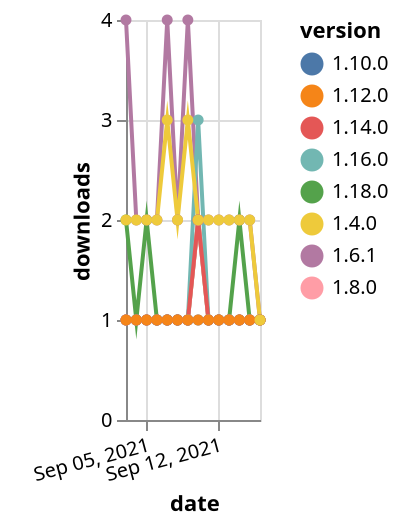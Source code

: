 {"$schema": "https://vega.github.io/schema/vega-lite/v5.json", "description": "A simple bar chart with embedded data.", "data": {"values": [{"date": "2021-09-03", "total": 122, "delta": 2, "version": "1.18.0"}, {"date": "2021-09-04", "total": 123, "delta": 1, "version": "1.18.0"}, {"date": "2021-09-05", "total": 125, "delta": 2, "version": "1.18.0"}, {"date": "2021-09-06", "total": 126, "delta": 1, "version": "1.18.0"}, {"date": "2021-09-07", "total": 127, "delta": 1, "version": "1.18.0"}, {"date": "2021-09-08", "total": 128, "delta": 1, "version": "1.18.0"}, {"date": "2021-09-09", "total": 129, "delta": 1, "version": "1.18.0"}, {"date": "2021-09-10", "total": 131, "delta": 2, "version": "1.18.0"}, {"date": "2021-09-11", "total": 132, "delta": 1, "version": "1.18.0"}, {"date": "2021-09-12", "total": 133, "delta": 1, "version": "1.18.0"}, {"date": "2021-09-13", "total": 134, "delta": 1, "version": "1.18.0"}, {"date": "2021-09-14", "total": 136, "delta": 2, "version": "1.18.0"}, {"date": "2021-09-15", "total": 137, "delta": 1, "version": "1.18.0"}, {"date": "2021-09-16", "total": 138, "delta": 1, "version": "1.18.0"}, {"date": "2021-09-03", "total": 2492, "delta": 4, "version": "1.6.1"}, {"date": "2021-09-04", "total": 2494, "delta": 2, "version": "1.6.1"}, {"date": "2021-09-05", "total": 2496, "delta": 2, "version": "1.6.1"}, {"date": "2021-09-06", "total": 2498, "delta": 2, "version": "1.6.1"}, {"date": "2021-09-07", "total": 2502, "delta": 4, "version": "1.6.1"}, {"date": "2021-09-08", "total": 2504, "delta": 2, "version": "1.6.1"}, {"date": "2021-09-09", "total": 2508, "delta": 4, "version": "1.6.1"}, {"date": "2021-09-10", "total": 2510, "delta": 2, "version": "1.6.1"}, {"date": "2021-09-11", "total": 2512, "delta": 2, "version": "1.6.1"}, {"date": "2021-09-12", "total": 2514, "delta": 2, "version": "1.6.1"}, {"date": "2021-09-13", "total": 2516, "delta": 2, "version": "1.6.1"}, {"date": "2021-09-14", "total": 2518, "delta": 2, "version": "1.6.1"}, {"date": "2021-09-15", "total": 2520, "delta": 2, "version": "1.6.1"}, {"date": "2021-09-16", "total": 2521, "delta": 1, "version": "1.6.1"}, {"date": "2021-09-03", "total": 260, "delta": 1, "version": "1.8.0"}, {"date": "2021-09-04", "total": 261, "delta": 1, "version": "1.8.0"}, {"date": "2021-09-05", "total": 262, "delta": 1, "version": "1.8.0"}, {"date": "2021-09-06", "total": 263, "delta": 1, "version": "1.8.0"}, {"date": "2021-09-07", "total": 264, "delta": 1, "version": "1.8.0"}, {"date": "2021-09-08", "total": 265, "delta": 1, "version": "1.8.0"}, {"date": "2021-09-09", "total": 266, "delta": 1, "version": "1.8.0"}, {"date": "2021-09-10", "total": 268, "delta": 2, "version": "1.8.0"}, {"date": "2021-09-11", "total": 269, "delta": 1, "version": "1.8.0"}, {"date": "2021-09-12", "total": 270, "delta": 1, "version": "1.8.0"}, {"date": "2021-09-13", "total": 271, "delta": 1, "version": "1.8.0"}, {"date": "2021-09-14", "total": 272, "delta": 1, "version": "1.8.0"}, {"date": "2021-09-15", "total": 273, "delta": 1, "version": "1.8.0"}, {"date": "2021-09-16", "total": 274, "delta": 1, "version": "1.8.0"}, {"date": "2021-09-03", "total": 198, "delta": 1, "version": "1.10.0"}, {"date": "2021-09-04", "total": 199, "delta": 1, "version": "1.10.0"}, {"date": "2021-09-05", "total": 200, "delta": 1, "version": "1.10.0"}, {"date": "2021-09-06", "total": 201, "delta": 1, "version": "1.10.0"}, {"date": "2021-09-07", "total": 202, "delta": 1, "version": "1.10.0"}, {"date": "2021-09-08", "total": 203, "delta": 1, "version": "1.10.0"}, {"date": "2021-09-09", "total": 204, "delta": 1, "version": "1.10.0"}, {"date": "2021-09-10", "total": 205, "delta": 1, "version": "1.10.0"}, {"date": "2021-09-11", "total": 206, "delta": 1, "version": "1.10.0"}, {"date": "2021-09-12", "total": 207, "delta": 1, "version": "1.10.0"}, {"date": "2021-09-13", "total": 208, "delta": 1, "version": "1.10.0"}, {"date": "2021-09-14", "total": 209, "delta": 1, "version": "1.10.0"}, {"date": "2021-09-15", "total": 210, "delta": 1, "version": "1.10.0"}, {"date": "2021-09-16", "total": 211, "delta": 1, "version": "1.10.0"}, {"date": "2021-09-03", "total": 201, "delta": 1, "version": "1.16.0"}, {"date": "2021-09-04", "total": 202, "delta": 1, "version": "1.16.0"}, {"date": "2021-09-05", "total": 203, "delta": 1, "version": "1.16.0"}, {"date": "2021-09-06", "total": 204, "delta": 1, "version": "1.16.0"}, {"date": "2021-09-07", "total": 205, "delta": 1, "version": "1.16.0"}, {"date": "2021-09-08", "total": 206, "delta": 1, "version": "1.16.0"}, {"date": "2021-09-09", "total": 207, "delta": 1, "version": "1.16.0"}, {"date": "2021-09-10", "total": 210, "delta": 3, "version": "1.16.0"}, {"date": "2021-09-11", "total": 211, "delta": 1, "version": "1.16.0"}, {"date": "2021-09-12", "total": 212, "delta": 1, "version": "1.16.0"}, {"date": "2021-09-13", "total": 213, "delta": 1, "version": "1.16.0"}, {"date": "2021-09-14", "total": 214, "delta": 1, "version": "1.16.0"}, {"date": "2021-09-15", "total": 215, "delta": 1, "version": "1.16.0"}, {"date": "2021-09-16", "total": 216, "delta": 1, "version": "1.16.0"}, {"date": "2021-09-03", "total": 167, "delta": 1, "version": "1.14.0"}, {"date": "2021-09-04", "total": 168, "delta": 1, "version": "1.14.0"}, {"date": "2021-09-05", "total": 169, "delta": 1, "version": "1.14.0"}, {"date": "2021-09-06", "total": 170, "delta": 1, "version": "1.14.0"}, {"date": "2021-09-07", "total": 171, "delta": 1, "version": "1.14.0"}, {"date": "2021-09-08", "total": 172, "delta": 1, "version": "1.14.0"}, {"date": "2021-09-09", "total": 173, "delta": 1, "version": "1.14.0"}, {"date": "2021-09-10", "total": 175, "delta": 2, "version": "1.14.0"}, {"date": "2021-09-11", "total": 176, "delta": 1, "version": "1.14.0"}, {"date": "2021-09-12", "total": 177, "delta": 1, "version": "1.14.0"}, {"date": "2021-09-13", "total": 178, "delta": 1, "version": "1.14.0"}, {"date": "2021-09-14", "total": 179, "delta": 1, "version": "1.14.0"}, {"date": "2021-09-15", "total": 180, "delta": 1, "version": "1.14.0"}, {"date": "2021-09-16", "total": 181, "delta": 1, "version": "1.14.0"}, {"date": "2021-09-03", "total": 200, "delta": 1, "version": "1.12.0"}, {"date": "2021-09-04", "total": 201, "delta": 1, "version": "1.12.0"}, {"date": "2021-09-05", "total": 202, "delta": 1, "version": "1.12.0"}, {"date": "2021-09-06", "total": 203, "delta": 1, "version": "1.12.0"}, {"date": "2021-09-07", "total": 204, "delta": 1, "version": "1.12.0"}, {"date": "2021-09-08", "total": 205, "delta": 1, "version": "1.12.0"}, {"date": "2021-09-09", "total": 206, "delta": 1, "version": "1.12.0"}, {"date": "2021-09-10", "total": 207, "delta": 1, "version": "1.12.0"}, {"date": "2021-09-11", "total": 208, "delta": 1, "version": "1.12.0"}, {"date": "2021-09-12", "total": 209, "delta": 1, "version": "1.12.0"}, {"date": "2021-09-13", "total": 210, "delta": 1, "version": "1.12.0"}, {"date": "2021-09-14", "total": 211, "delta": 1, "version": "1.12.0"}, {"date": "2021-09-15", "total": 212, "delta": 1, "version": "1.12.0"}, {"date": "2021-09-16", "total": 213, "delta": 1, "version": "1.12.0"}, {"date": "2021-09-03", "total": 2358, "delta": 2, "version": "1.4.0"}, {"date": "2021-09-04", "total": 2360, "delta": 2, "version": "1.4.0"}, {"date": "2021-09-05", "total": 2362, "delta": 2, "version": "1.4.0"}, {"date": "2021-09-06", "total": 2364, "delta": 2, "version": "1.4.0"}, {"date": "2021-09-07", "total": 2367, "delta": 3, "version": "1.4.0"}, {"date": "2021-09-08", "total": 2369, "delta": 2, "version": "1.4.0"}, {"date": "2021-09-09", "total": 2372, "delta": 3, "version": "1.4.0"}, {"date": "2021-09-10", "total": 2374, "delta": 2, "version": "1.4.0"}, {"date": "2021-09-11", "total": 2376, "delta": 2, "version": "1.4.0"}, {"date": "2021-09-12", "total": 2378, "delta": 2, "version": "1.4.0"}, {"date": "2021-09-13", "total": 2380, "delta": 2, "version": "1.4.0"}, {"date": "2021-09-14", "total": 2382, "delta": 2, "version": "1.4.0"}, {"date": "2021-09-15", "total": 2384, "delta": 2, "version": "1.4.0"}, {"date": "2021-09-16", "total": 2385, "delta": 1, "version": "1.4.0"}]}, "width": "container", "mark": {"type": "line", "point": {"filled": true}}, "encoding": {"x": {"field": "date", "type": "temporal", "timeUnit": "yearmonthdate", "title": "date", "axis": {"labelAngle": -15}}, "y": {"field": "delta", "type": "quantitative", "title": "downloads"}, "color": {"field": "version", "type": "nominal"}, "tooltip": {"field": "delta"}}}